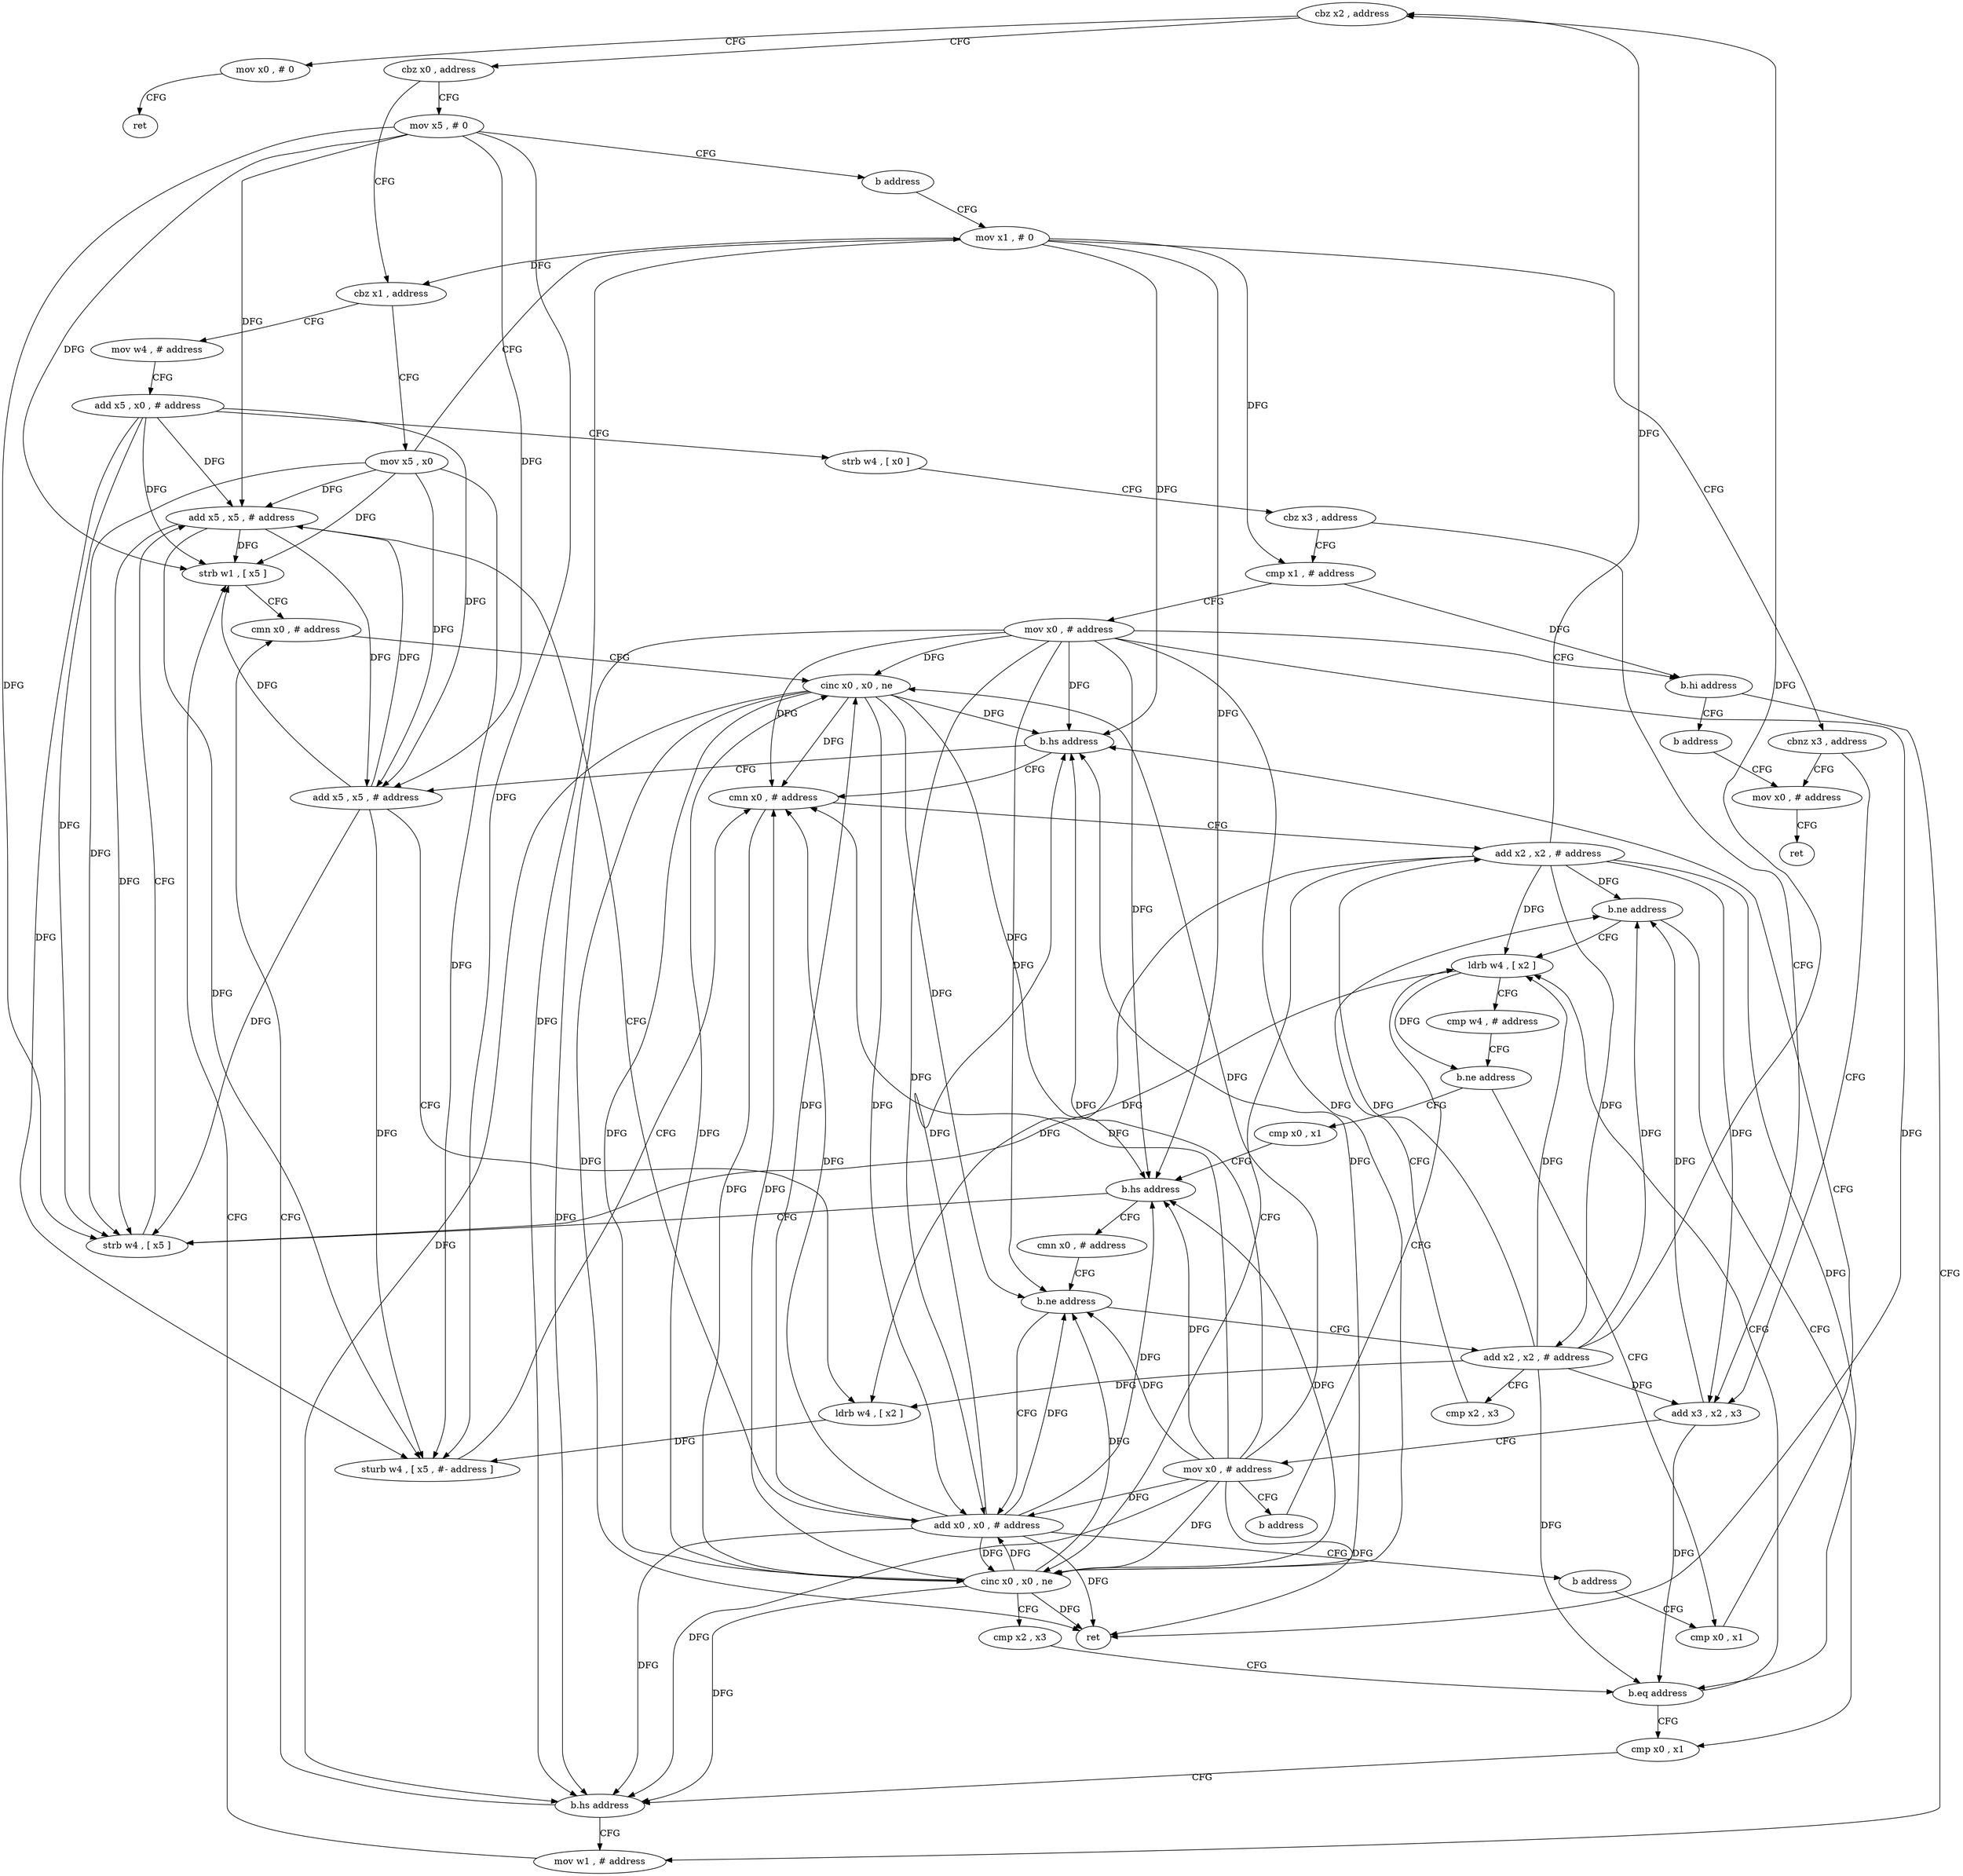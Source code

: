 digraph "func" {
"4291144" [label = "cbz x2 , address" ]
"4291344" [label = "mov x0 , # 0" ]
"4291148" [label = "cbz x0 , address" ]
"4291348" [label = "ret" ]
"4291336" [label = "mov x5 , # 0" ]
"4291152" [label = "cbz x1 , address" ]
"4291340" [label = "b address" ]
"4291268" [label = "mov x1 , # 0" ]
"4291264" [label = "mov x5 , x0" ]
"4291156" [label = "mov w4 , # address" ]
"4291272" [label = "cbnz x3 , address" ]
"4291172" [label = "add x3 , x2 , x3" ]
"4291276" [label = "mov x0 , # address" ]
"4291160" [label = "add x5 , x0 , # address" ]
"4291164" [label = "strb w4 , [ x0 ]" ]
"4291168" [label = "cbz x3 , address" ]
"4291352" [label = "cmp x1 , # address" ]
"4291176" [label = "mov x0 , # address" ]
"4291180" [label = "b address" ]
"4291224" [label = "ldrb w4 , [ x2 ]" ]
"4291280" [label = "ret" ]
"4291356" [label = "mov x0 , # address" ]
"4291360" [label = "b.hi address" ]
"4291316" [label = "mov w1 , # address" ]
"4291364" [label = "b address" ]
"4291228" [label = "cmp w4 , # address" ]
"4291232" [label = "b.ne address" ]
"4291184" [label = "cmp x0 , x1" ]
"4291236" [label = "cmp x0 , x1" ]
"4291320" [label = "strb w1 , [ x5 ]" ]
"4291324" [label = "cmn x0 , # address" ]
"4291188" [label = "b.hs address" ]
"4291204" [label = "cmn x0 , # address" ]
"4291192" [label = "add x5 , x5 , # address" ]
"4291240" [label = "b.hs address" ]
"4291288" [label = "cmn x0 , # address" ]
"4291244" [label = "strb w4 , [ x5 ]" ]
"4291208" [label = "add x2 , x2 , # address" ]
"4291212" [label = "cinc x0 , x0 , ne" ]
"4291216" [label = "cmp x2 , x3" ]
"4291220" [label = "b.eq address" ]
"4291308" [label = "cmp x0 , x1" ]
"4291196" [label = "ldrb w4 , [ x2 ]" ]
"4291200" [label = "sturb w4 , [ x5 , #- address ]" ]
"4291292" [label = "b.ne address" ]
"4291252" [label = "add x0 , x0 , # address" ]
"4291296" [label = "add x2 , x2 , # address" ]
"4291248" [label = "add x5 , x5 , # address" ]
"4291312" [label = "b.hs address" ]
"4291256" [label = "b address" ]
"4291300" [label = "cmp x2 , x3" ]
"4291304" [label = "b.ne address" ]
"4291328" [label = "cinc x0 , x0 , ne" ]
"4291332" [label = "ret" ]
"4291144" -> "4291344" [ label = "CFG" ]
"4291144" -> "4291148" [ label = "CFG" ]
"4291344" -> "4291348" [ label = "CFG" ]
"4291148" -> "4291336" [ label = "CFG" ]
"4291148" -> "4291152" [ label = "CFG" ]
"4291336" -> "4291340" [ label = "CFG" ]
"4291336" -> "4291320" [ label = "DFG" ]
"4291336" -> "4291192" [ label = "DFG" ]
"4291336" -> "4291200" [ label = "DFG" ]
"4291336" -> "4291244" [ label = "DFG" ]
"4291336" -> "4291248" [ label = "DFG" ]
"4291152" -> "4291264" [ label = "CFG" ]
"4291152" -> "4291156" [ label = "CFG" ]
"4291340" -> "4291268" [ label = "CFG" ]
"4291268" -> "4291272" [ label = "CFG" ]
"4291268" -> "4291152" [ label = "DFG" ]
"4291268" -> "4291352" [ label = "DFG" ]
"4291268" -> "4291188" [ label = "DFG" ]
"4291268" -> "4291240" [ label = "DFG" ]
"4291268" -> "4291312" [ label = "DFG" ]
"4291264" -> "4291268" [ label = "CFG" ]
"4291264" -> "4291320" [ label = "DFG" ]
"4291264" -> "4291192" [ label = "DFG" ]
"4291264" -> "4291200" [ label = "DFG" ]
"4291264" -> "4291244" [ label = "DFG" ]
"4291264" -> "4291248" [ label = "DFG" ]
"4291156" -> "4291160" [ label = "CFG" ]
"4291272" -> "4291172" [ label = "CFG" ]
"4291272" -> "4291276" [ label = "CFG" ]
"4291172" -> "4291176" [ label = "CFG" ]
"4291172" -> "4291304" [ label = "DFG" ]
"4291172" -> "4291220" [ label = "DFG" ]
"4291276" -> "4291280" [ label = "CFG" ]
"4291160" -> "4291164" [ label = "CFG" ]
"4291160" -> "4291320" [ label = "DFG" ]
"4291160" -> "4291192" [ label = "DFG" ]
"4291160" -> "4291200" [ label = "DFG" ]
"4291160" -> "4291244" [ label = "DFG" ]
"4291160" -> "4291248" [ label = "DFG" ]
"4291164" -> "4291168" [ label = "CFG" ]
"4291168" -> "4291352" [ label = "CFG" ]
"4291168" -> "4291172" [ label = "CFG" ]
"4291352" -> "4291356" [ label = "CFG" ]
"4291352" -> "4291360" [ label = "DFG" ]
"4291176" -> "4291180" [ label = "CFG" ]
"4291176" -> "4291188" [ label = "DFG" ]
"4291176" -> "4291240" [ label = "DFG" ]
"4291176" -> "4291328" [ label = "DFG" ]
"4291176" -> "4291204" [ label = "DFG" ]
"4291176" -> "4291292" [ label = "DFG" ]
"4291176" -> "4291212" [ label = "DFG" ]
"4291176" -> "4291252" [ label = "DFG" ]
"4291176" -> "4291332" [ label = "DFG" ]
"4291176" -> "4291312" [ label = "DFG" ]
"4291180" -> "4291224" [ label = "CFG" ]
"4291224" -> "4291228" [ label = "CFG" ]
"4291224" -> "4291232" [ label = "DFG" ]
"4291224" -> "4291244" [ label = "DFG" ]
"4291356" -> "4291360" [ label = "CFG" ]
"4291356" -> "4291188" [ label = "DFG" ]
"4291356" -> "4291240" [ label = "DFG" ]
"4291356" -> "4291328" [ label = "DFG" ]
"4291356" -> "4291204" [ label = "DFG" ]
"4291356" -> "4291292" [ label = "DFG" ]
"4291356" -> "4291212" [ label = "DFG" ]
"4291356" -> "4291252" [ label = "DFG" ]
"4291356" -> "4291332" [ label = "DFG" ]
"4291356" -> "4291312" [ label = "DFG" ]
"4291360" -> "4291316" [ label = "CFG" ]
"4291360" -> "4291364" [ label = "CFG" ]
"4291316" -> "4291320" [ label = "CFG" ]
"4291364" -> "4291276" [ label = "CFG" ]
"4291228" -> "4291232" [ label = "CFG" ]
"4291232" -> "4291184" [ label = "CFG" ]
"4291232" -> "4291236" [ label = "CFG" ]
"4291184" -> "4291188" [ label = "CFG" ]
"4291236" -> "4291240" [ label = "CFG" ]
"4291320" -> "4291324" [ label = "CFG" ]
"4291324" -> "4291328" [ label = "CFG" ]
"4291188" -> "4291204" [ label = "CFG" ]
"4291188" -> "4291192" [ label = "CFG" ]
"4291204" -> "4291208" [ label = "CFG" ]
"4291204" -> "4291212" [ label = "DFG" ]
"4291192" -> "4291196" [ label = "CFG" ]
"4291192" -> "4291320" [ label = "DFG" ]
"4291192" -> "4291200" [ label = "DFG" ]
"4291192" -> "4291244" [ label = "DFG" ]
"4291192" -> "4291248" [ label = "DFG" ]
"4291240" -> "4291288" [ label = "CFG" ]
"4291240" -> "4291244" [ label = "CFG" ]
"4291288" -> "4291292" [ label = "CFG" ]
"4291244" -> "4291248" [ label = "CFG" ]
"4291208" -> "4291212" [ label = "CFG" ]
"4291208" -> "4291144" [ label = "DFG" ]
"4291208" -> "4291224" [ label = "DFG" ]
"4291208" -> "4291172" [ label = "DFG" ]
"4291208" -> "4291196" [ label = "DFG" ]
"4291208" -> "4291296" [ label = "DFG" ]
"4291208" -> "4291304" [ label = "DFG" ]
"4291208" -> "4291220" [ label = "DFG" ]
"4291212" -> "4291216" [ label = "CFG" ]
"4291212" -> "4291328" [ label = "DFG" ]
"4291212" -> "4291204" [ label = "DFG" ]
"4291212" -> "4291292" [ label = "DFG" ]
"4291212" -> "4291188" [ label = "DFG" ]
"4291212" -> "4291240" [ label = "DFG" ]
"4291212" -> "4291252" [ label = "DFG" ]
"4291212" -> "4291332" [ label = "DFG" ]
"4291212" -> "4291312" [ label = "DFG" ]
"4291216" -> "4291220" [ label = "CFG" ]
"4291220" -> "4291308" [ label = "CFG" ]
"4291220" -> "4291224" [ label = "CFG" ]
"4291308" -> "4291312" [ label = "CFG" ]
"4291196" -> "4291200" [ label = "DFG" ]
"4291200" -> "4291204" [ label = "CFG" ]
"4291292" -> "4291252" [ label = "CFG" ]
"4291292" -> "4291296" [ label = "CFG" ]
"4291252" -> "4291256" [ label = "CFG" ]
"4291252" -> "4291328" [ label = "DFG" ]
"4291252" -> "4291204" [ label = "DFG" ]
"4291252" -> "4291292" [ label = "DFG" ]
"4291252" -> "4291212" [ label = "DFG" ]
"4291252" -> "4291188" [ label = "DFG" ]
"4291252" -> "4291240" [ label = "DFG" ]
"4291252" -> "4291332" [ label = "DFG" ]
"4291252" -> "4291312" [ label = "DFG" ]
"4291296" -> "4291300" [ label = "CFG" ]
"4291296" -> "4291144" [ label = "DFG" ]
"4291296" -> "4291224" [ label = "DFG" ]
"4291296" -> "4291208" [ label = "DFG" ]
"4291296" -> "4291196" [ label = "DFG" ]
"4291296" -> "4291172" [ label = "DFG" ]
"4291296" -> "4291304" [ label = "DFG" ]
"4291296" -> "4291220" [ label = "DFG" ]
"4291248" -> "4291252" [ label = "CFG" ]
"4291248" -> "4291320" [ label = "DFG" ]
"4291248" -> "4291192" [ label = "DFG" ]
"4291248" -> "4291200" [ label = "DFG" ]
"4291248" -> "4291244" [ label = "DFG" ]
"4291312" -> "4291324" [ label = "CFG" ]
"4291312" -> "4291316" [ label = "CFG" ]
"4291256" -> "4291184" [ label = "CFG" ]
"4291300" -> "4291304" [ label = "CFG" ]
"4291304" -> "4291224" [ label = "CFG" ]
"4291304" -> "4291308" [ label = "CFG" ]
"4291328" -> "4291332" [ label = "DFG" ]
"4291328" -> "4291204" [ label = "DFG" ]
"4291328" -> "4291292" [ label = "DFG" ]
"4291328" -> "4291188" [ label = "DFG" ]
"4291328" -> "4291240" [ label = "DFG" ]
"4291328" -> "4291212" [ label = "DFG" ]
"4291328" -> "4291252" [ label = "DFG" ]
"4291328" -> "4291312" [ label = "DFG" ]
}
